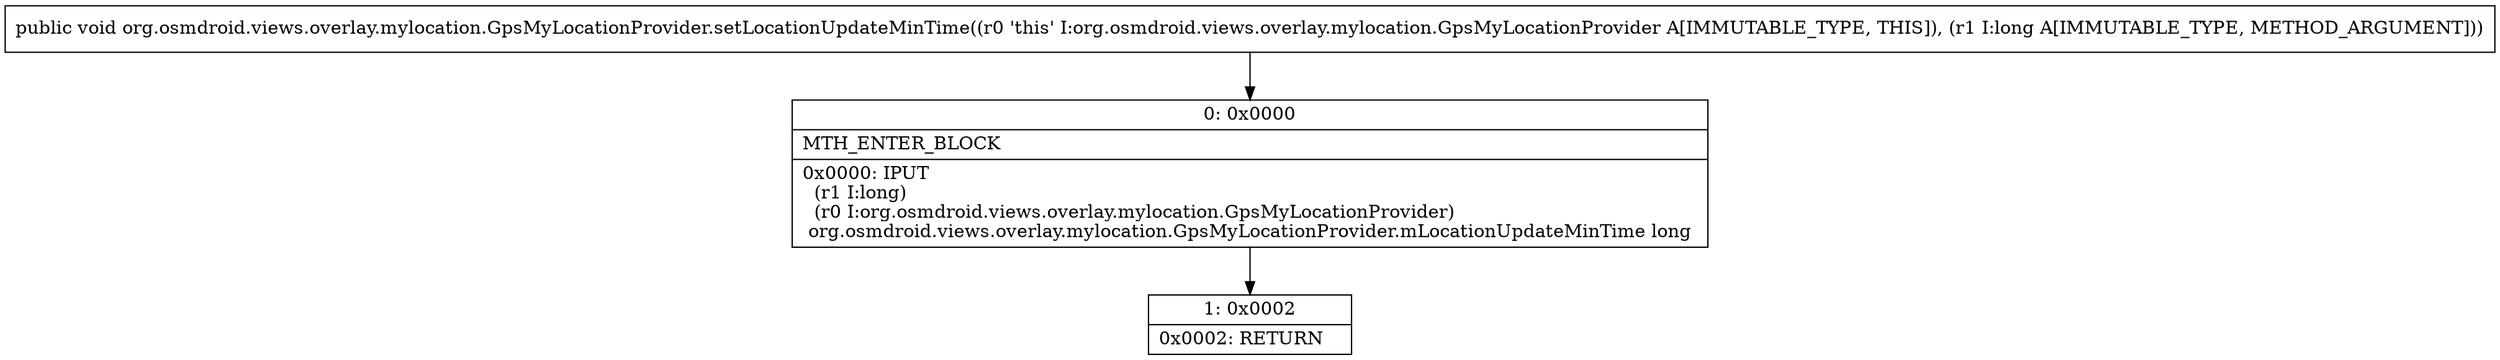 digraph "CFG fororg.osmdroid.views.overlay.mylocation.GpsMyLocationProvider.setLocationUpdateMinTime(J)V" {
Node_0 [shape=record,label="{0\:\ 0x0000|MTH_ENTER_BLOCK\l|0x0000: IPUT  \l  (r1 I:long)\l  (r0 I:org.osmdroid.views.overlay.mylocation.GpsMyLocationProvider)\l org.osmdroid.views.overlay.mylocation.GpsMyLocationProvider.mLocationUpdateMinTime long \l}"];
Node_1 [shape=record,label="{1\:\ 0x0002|0x0002: RETURN   \l}"];
MethodNode[shape=record,label="{public void org.osmdroid.views.overlay.mylocation.GpsMyLocationProvider.setLocationUpdateMinTime((r0 'this' I:org.osmdroid.views.overlay.mylocation.GpsMyLocationProvider A[IMMUTABLE_TYPE, THIS]), (r1 I:long A[IMMUTABLE_TYPE, METHOD_ARGUMENT])) }"];
MethodNode -> Node_0;
Node_0 -> Node_1;
}

